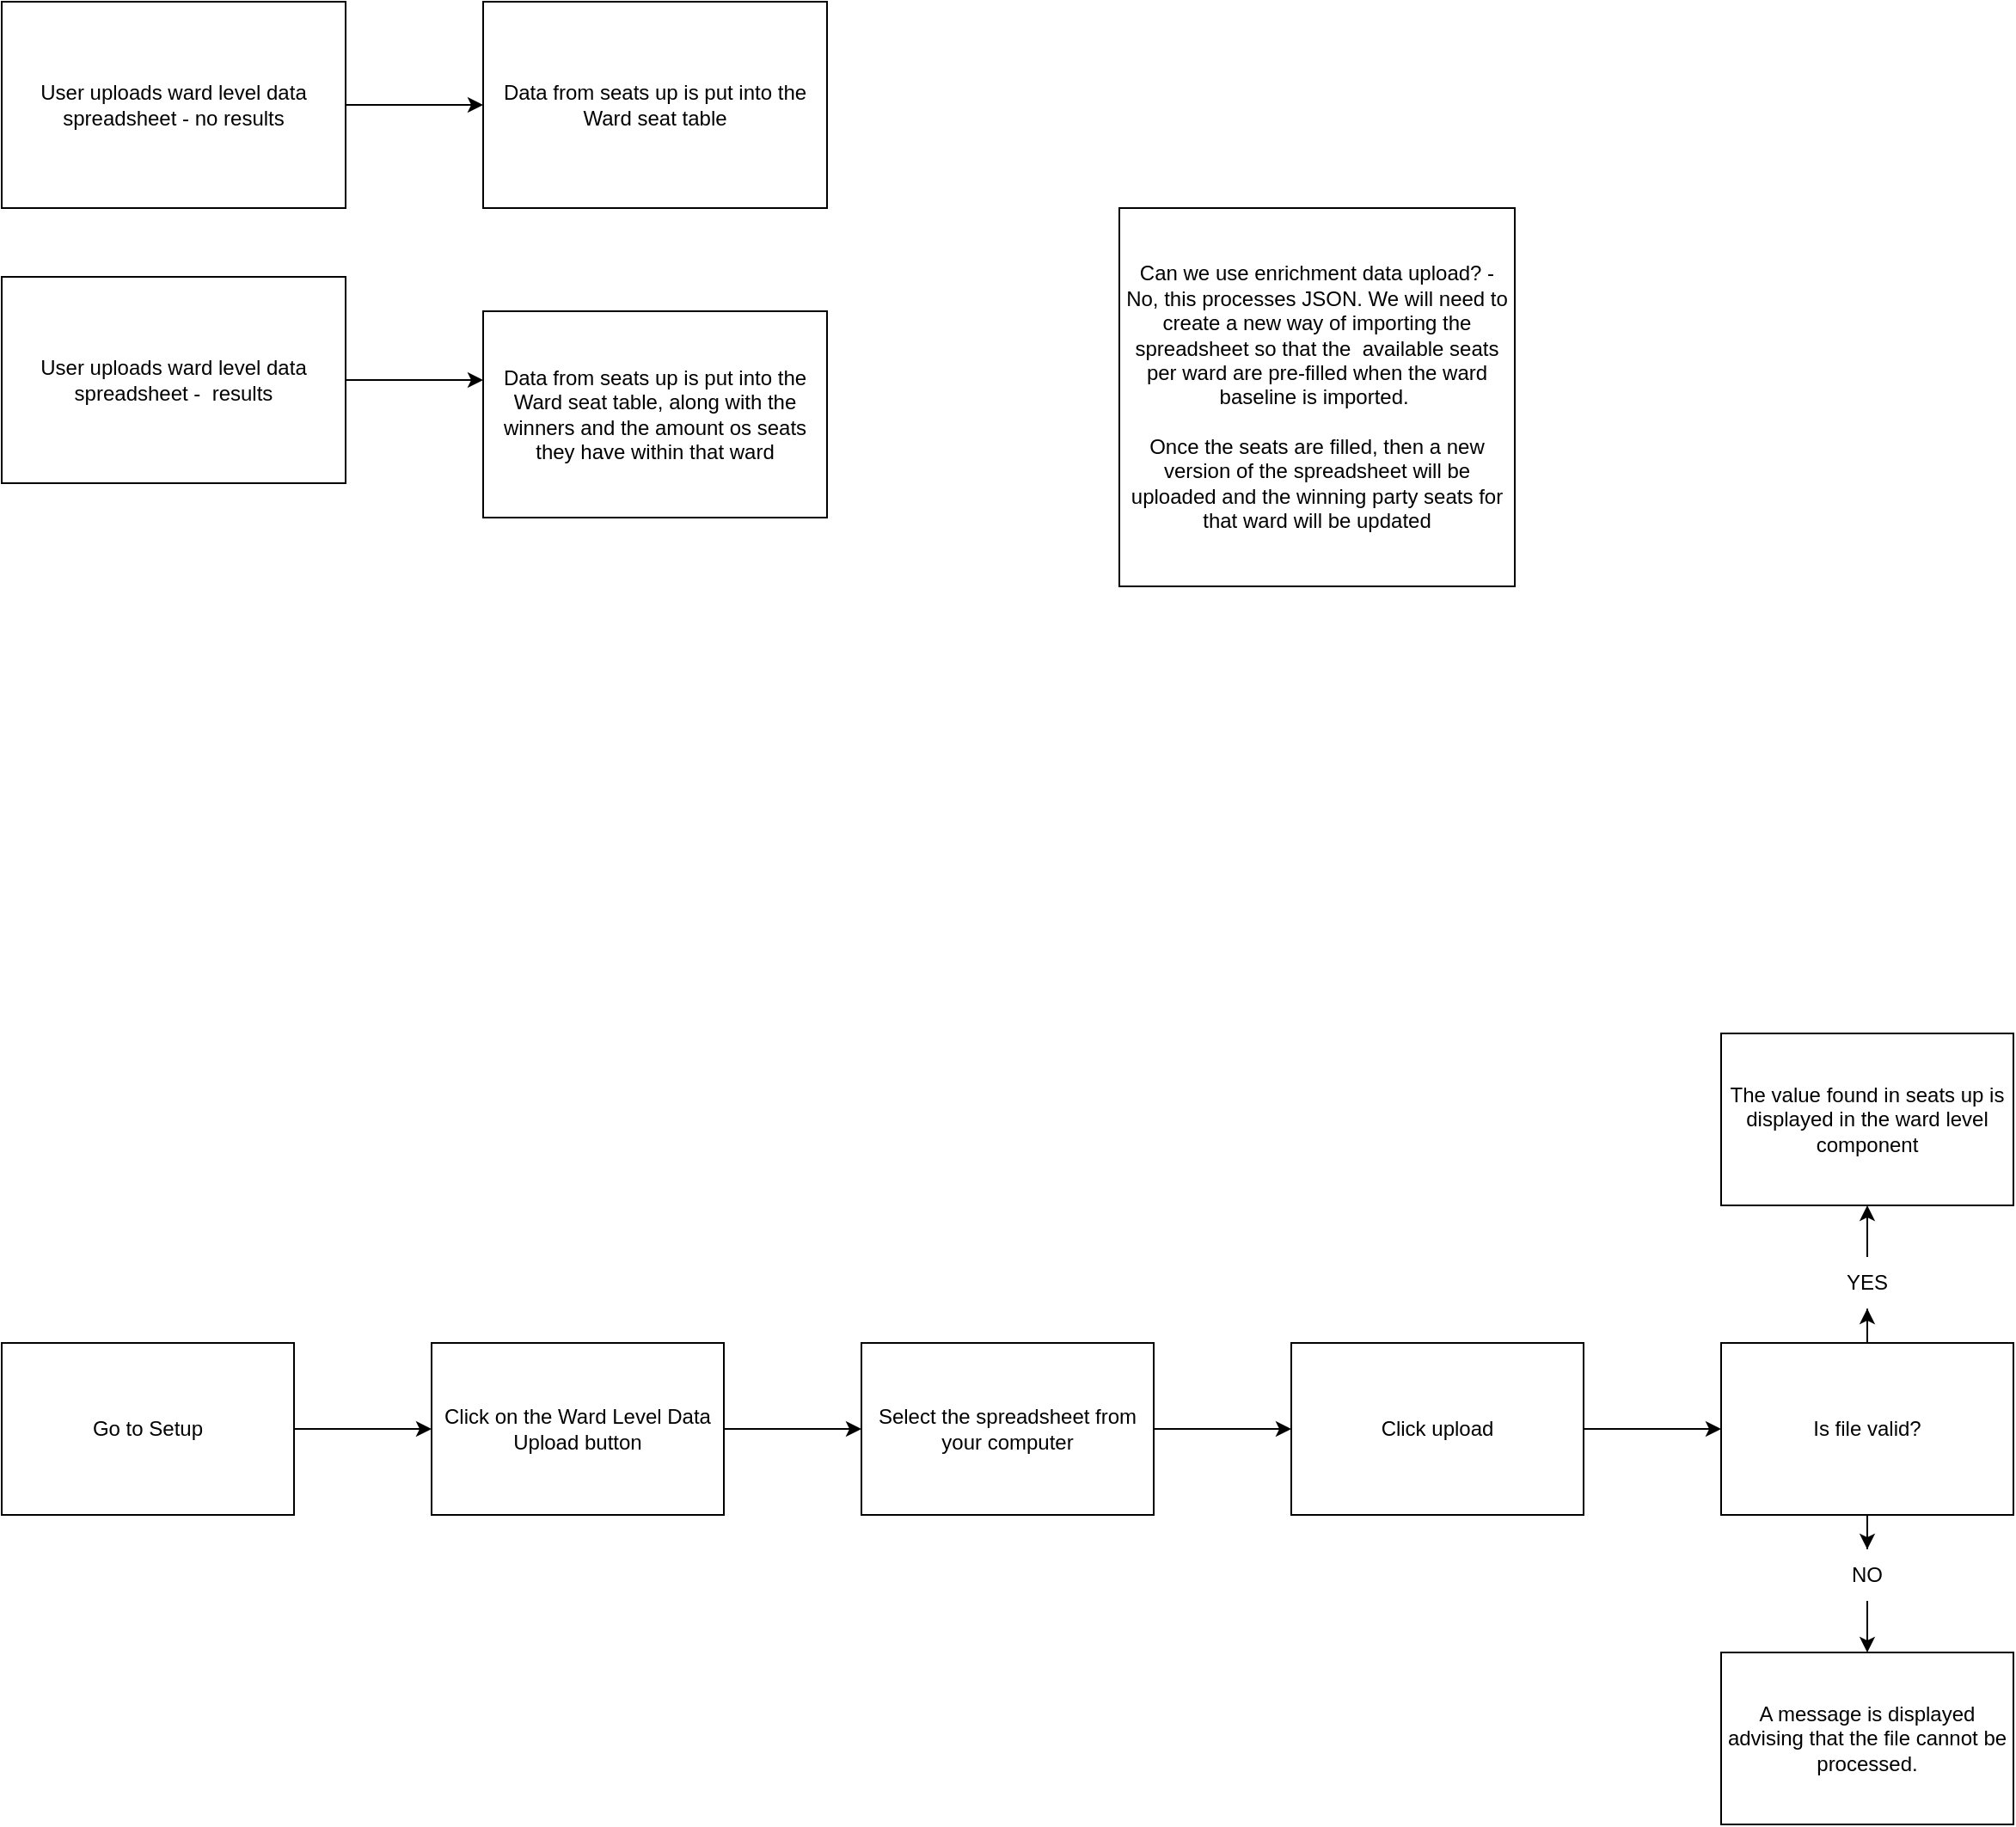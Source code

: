 <mxfile version="27.2.0">
  <diagram name="Page-1" id="IVsfAVLxhLEO3IoU4UiJ">
    <mxGraphModel dx="1002" dy="644" grid="1" gridSize="10" guides="1" tooltips="1" connect="1" arrows="1" fold="1" page="1" pageScale="1" pageWidth="2339" pageHeight="3300" math="0" shadow="0">
      <root>
        <mxCell id="0" />
        <mxCell id="1" parent="0" />
        <mxCell id="iENZt2j812Y5WJSHyIO9-3" value="" style="edgeStyle=orthogonalEdgeStyle;rounded=0;orthogonalLoop=1;jettySize=auto;html=1;" edge="1" parent="1" source="iENZt2j812Y5WJSHyIO9-1" target="iENZt2j812Y5WJSHyIO9-2">
          <mxGeometry relative="1" as="geometry" />
        </mxCell>
        <mxCell id="iENZt2j812Y5WJSHyIO9-1" value="User uploads ward level data spreadsheet - no results" style="rounded=0;whiteSpace=wrap;html=1;" vertex="1" parent="1">
          <mxGeometry x="40" y="120" width="200" height="120" as="geometry" />
        </mxCell>
        <mxCell id="iENZt2j812Y5WJSHyIO9-2" value="Data from seats up is put into the Ward seat table" style="rounded=0;whiteSpace=wrap;html=1;" vertex="1" parent="1">
          <mxGeometry x="320" y="120" width="200" height="120" as="geometry" />
        </mxCell>
        <mxCell id="iENZt2j812Y5WJSHyIO9-4" value="Can we use enrichment data upload? - No, this processes JSON. We will need to create a new way of importing the spreadsheet so that the&amp;nbsp; available seats per ward are pre-filled when the ward baseline is imported.&amp;nbsp;&lt;div&gt;&lt;br&gt;&lt;/div&gt;&lt;div&gt;Once the seats are filled, then a new version of the spreadsheet will be uploaded and the winning party seats for that ward will be updated&lt;/div&gt;" style="rounded=0;whiteSpace=wrap;html=1;" vertex="1" parent="1">
          <mxGeometry x="690" y="240" width="230" height="220" as="geometry" />
        </mxCell>
        <mxCell id="iENZt2j812Y5WJSHyIO9-7" value="" style="edgeStyle=orthogonalEdgeStyle;rounded=0;orthogonalLoop=1;jettySize=auto;html=1;" edge="1" parent="1" source="iENZt2j812Y5WJSHyIO9-5">
          <mxGeometry relative="1" as="geometry">
            <mxPoint x="320" y="340" as="targetPoint" />
          </mxGeometry>
        </mxCell>
        <mxCell id="iENZt2j812Y5WJSHyIO9-5" value="User uploads ward level data spreadsheet -&amp;nbsp; results" style="rounded=0;whiteSpace=wrap;html=1;" vertex="1" parent="1">
          <mxGeometry x="40" y="280" width="200" height="120" as="geometry" />
        </mxCell>
        <mxCell id="iENZt2j812Y5WJSHyIO9-8" value="Data from seats up is put into the Ward seat table, along with the winners and the amount os seats they have within that ward" style="rounded=0;whiteSpace=wrap;html=1;" vertex="1" parent="1">
          <mxGeometry x="320" y="300" width="200" height="120" as="geometry" />
        </mxCell>
        <mxCell id="iENZt2j812Y5WJSHyIO9-11" value="" style="edgeStyle=orthogonalEdgeStyle;rounded=0;orthogonalLoop=1;jettySize=auto;html=1;" edge="1" parent="1" source="iENZt2j812Y5WJSHyIO9-9" target="iENZt2j812Y5WJSHyIO9-10">
          <mxGeometry relative="1" as="geometry" />
        </mxCell>
        <mxCell id="iENZt2j812Y5WJSHyIO9-9" value="Go to Setup" style="rounded=0;whiteSpace=wrap;html=1;" vertex="1" parent="1">
          <mxGeometry x="40" y="900" width="170" height="100" as="geometry" />
        </mxCell>
        <mxCell id="iENZt2j812Y5WJSHyIO9-15" value="" style="edgeStyle=orthogonalEdgeStyle;rounded=0;orthogonalLoop=1;jettySize=auto;html=1;" edge="1" parent="1" source="iENZt2j812Y5WJSHyIO9-10" target="iENZt2j812Y5WJSHyIO9-14">
          <mxGeometry relative="1" as="geometry" />
        </mxCell>
        <mxCell id="iENZt2j812Y5WJSHyIO9-10" value="Click on the Ward Level Data Upload button" style="rounded=0;whiteSpace=wrap;html=1;" vertex="1" parent="1">
          <mxGeometry x="290" y="900" width="170" height="100" as="geometry" />
        </mxCell>
        <mxCell id="iENZt2j812Y5WJSHyIO9-17" value="" style="edgeStyle=orthogonalEdgeStyle;rounded=0;orthogonalLoop=1;jettySize=auto;html=1;" edge="1" parent="1" source="iENZt2j812Y5WJSHyIO9-14" target="iENZt2j812Y5WJSHyIO9-16">
          <mxGeometry relative="1" as="geometry" />
        </mxCell>
        <mxCell id="iENZt2j812Y5WJSHyIO9-14" value="Select the spreadsheet from your computer" style="rounded=0;whiteSpace=wrap;html=1;" vertex="1" parent="1">
          <mxGeometry x="540" y="900" width="170" height="100" as="geometry" />
        </mxCell>
        <mxCell id="iENZt2j812Y5WJSHyIO9-19" value="" style="edgeStyle=orthogonalEdgeStyle;rounded=0;orthogonalLoop=1;jettySize=auto;html=1;" edge="1" parent="1" source="iENZt2j812Y5WJSHyIO9-16" target="iENZt2j812Y5WJSHyIO9-18">
          <mxGeometry relative="1" as="geometry" />
        </mxCell>
        <mxCell id="iENZt2j812Y5WJSHyIO9-16" value="Click upload" style="rounded=0;whiteSpace=wrap;html=1;" vertex="1" parent="1">
          <mxGeometry x="790" y="900" width="170" height="100" as="geometry" />
        </mxCell>
        <mxCell id="iENZt2j812Y5WJSHyIO9-21" value="" style="edgeStyle=orthogonalEdgeStyle;rounded=0;orthogonalLoop=1;jettySize=auto;html=1;" edge="1" parent="1" source="iENZt2j812Y5WJSHyIO9-24" target="iENZt2j812Y5WJSHyIO9-20">
          <mxGeometry relative="1" as="geometry" />
        </mxCell>
        <mxCell id="iENZt2j812Y5WJSHyIO9-23" value="" style="edgeStyle=orthogonalEdgeStyle;rounded=0;orthogonalLoop=1;jettySize=auto;html=1;" edge="1" parent="1" source="iENZt2j812Y5WJSHyIO9-25" target="iENZt2j812Y5WJSHyIO9-22">
          <mxGeometry relative="1" as="geometry" />
        </mxCell>
        <mxCell id="iENZt2j812Y5WJSHyIO9-18" value="Is file valid?" style="rounded=0;whiteSpace=wrap;html=1;" vertex="1" parent="1">
          <mxGeometry x="1040" y="900" width="170" height="100" as="geometry" />
        </mxCell>
        <mxCell id="iENZt2j812Y5WJSHyIO9-20" value="The value found in seats up is displayed in the ward level component" style="rounded=0;whiteSpace=wrap;html=1;" vertex="1" parent="1">
          <mxGeometry x="1040" y="720" width="170" height="100" as="geometry" />
        </mxCell>
        <mxCell id="iENZt2j812Y5WJSHyIO9-22" value="A message is displayed advising that the file cannot be processed." style="rounded=0;whiteSpace=wrap;html=1;" vertex="1" parent="1">
          <mxGeometry x="1040" y="1080" width="170" height="100" as="geometry" />
        </mxCell>
        <mxCell id="iENZt2j812Y5WJSHyIO9-26" value="" style="edgeStyle=orthogonalEdgeStyle;rounded=0;orthogonalLoop=1;jettySize=auto;html=1;" edge="1" parent="1" source="iENZt2j812Y5WJSHyIO9-18" target="iENZt2j812Y5WJSHyIO9-25">
          <mxGeometry relative="1" as="geometry">
            <mxPoint x="1125" y="1000" as="sourcePoint" />
            <mxPoint x="1125" y="1080" as="targetPoint" />
          </mxGeometry>
        </mxCell>
        <mxCell id="iENZt2j812Y5WJSHyIO9-25" value="NO" style="text;html=1;align=center;verticalAlign=middle;whiteSpace=wrap;rounded=0;" vertex="1" parent="1">
          <mxGeometry x="1095" y="1020" width="60" height="30" as="geometry" />
        </mxCell>
        <mxCell id="iENZt2j812Y5WJSHyIO9-27" value="" style="edgeStyle=orthogonalEdgeStyle;rounded=0;orthogonalLoop=1;jettySize=auto;html=1;" edge="1" parent="1" source="iENZt2j812Y5WJSHyIO9-18" target="iENZt2j812Y5WJSHyIO9-24">
          <mxGeometry relative="1" as="geometry">
            <mxPoint x="1125" y="900" as="sourcePoint" />
            <mxPoint x="1125" y="820" as="targetPoint" />
          </mxGeometry>
        </mxCell>
        <mxCell id="iENZt2j812Y5WJSHyIO9-24" value="YES" style="text;html=1;align=center;verticalAlign=middle;whiteSpace=wrap;rounded=0;" vertex="1" parent="1">
          <mxGeometry x="1095" y="850" width="60" height="30" as="geometry" />
        </mxCell>
      </root>
    </mxGraphModel>
  </diagram>
</mxfile>
